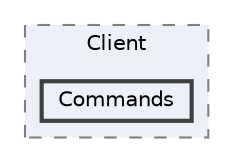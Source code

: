 digraph "src/BadScript2.Common/BadScript2.ConsoleAbstraction/Implementations/Remote/Client/Commands"
{
 // LATEX_PDF_SIZE
  bgcolor="transparent";
  edge [fontname=Helvetica,fontsize=10,labelfontname=Helvetica,labelfontsize=10];
  node [fontname=Helvetica,fontsize=10,shape=box,height=0.2,width=0.4];
  compound=true
  subgraph clusterdir_f0505ec52403ea286dd859df3d176b7f {
    graph [ bgcolor="#edf0f7", pencolor="grey50", label="Client", fontname=Helvetica,fontsize=10 style="filled,dashed", URL="dir_f0505ec52403ea286dd859df3d176b7f.html",tooltip=""]
  dir_6e589641059a87821331162eaa0d8835 [label="Commands", fillcolor="#edf0f7", color="grey25", style="filled,bold", URL="dir_6e589641059a87821331162eaa0d8835.html",tooltip=""];
  }
}
